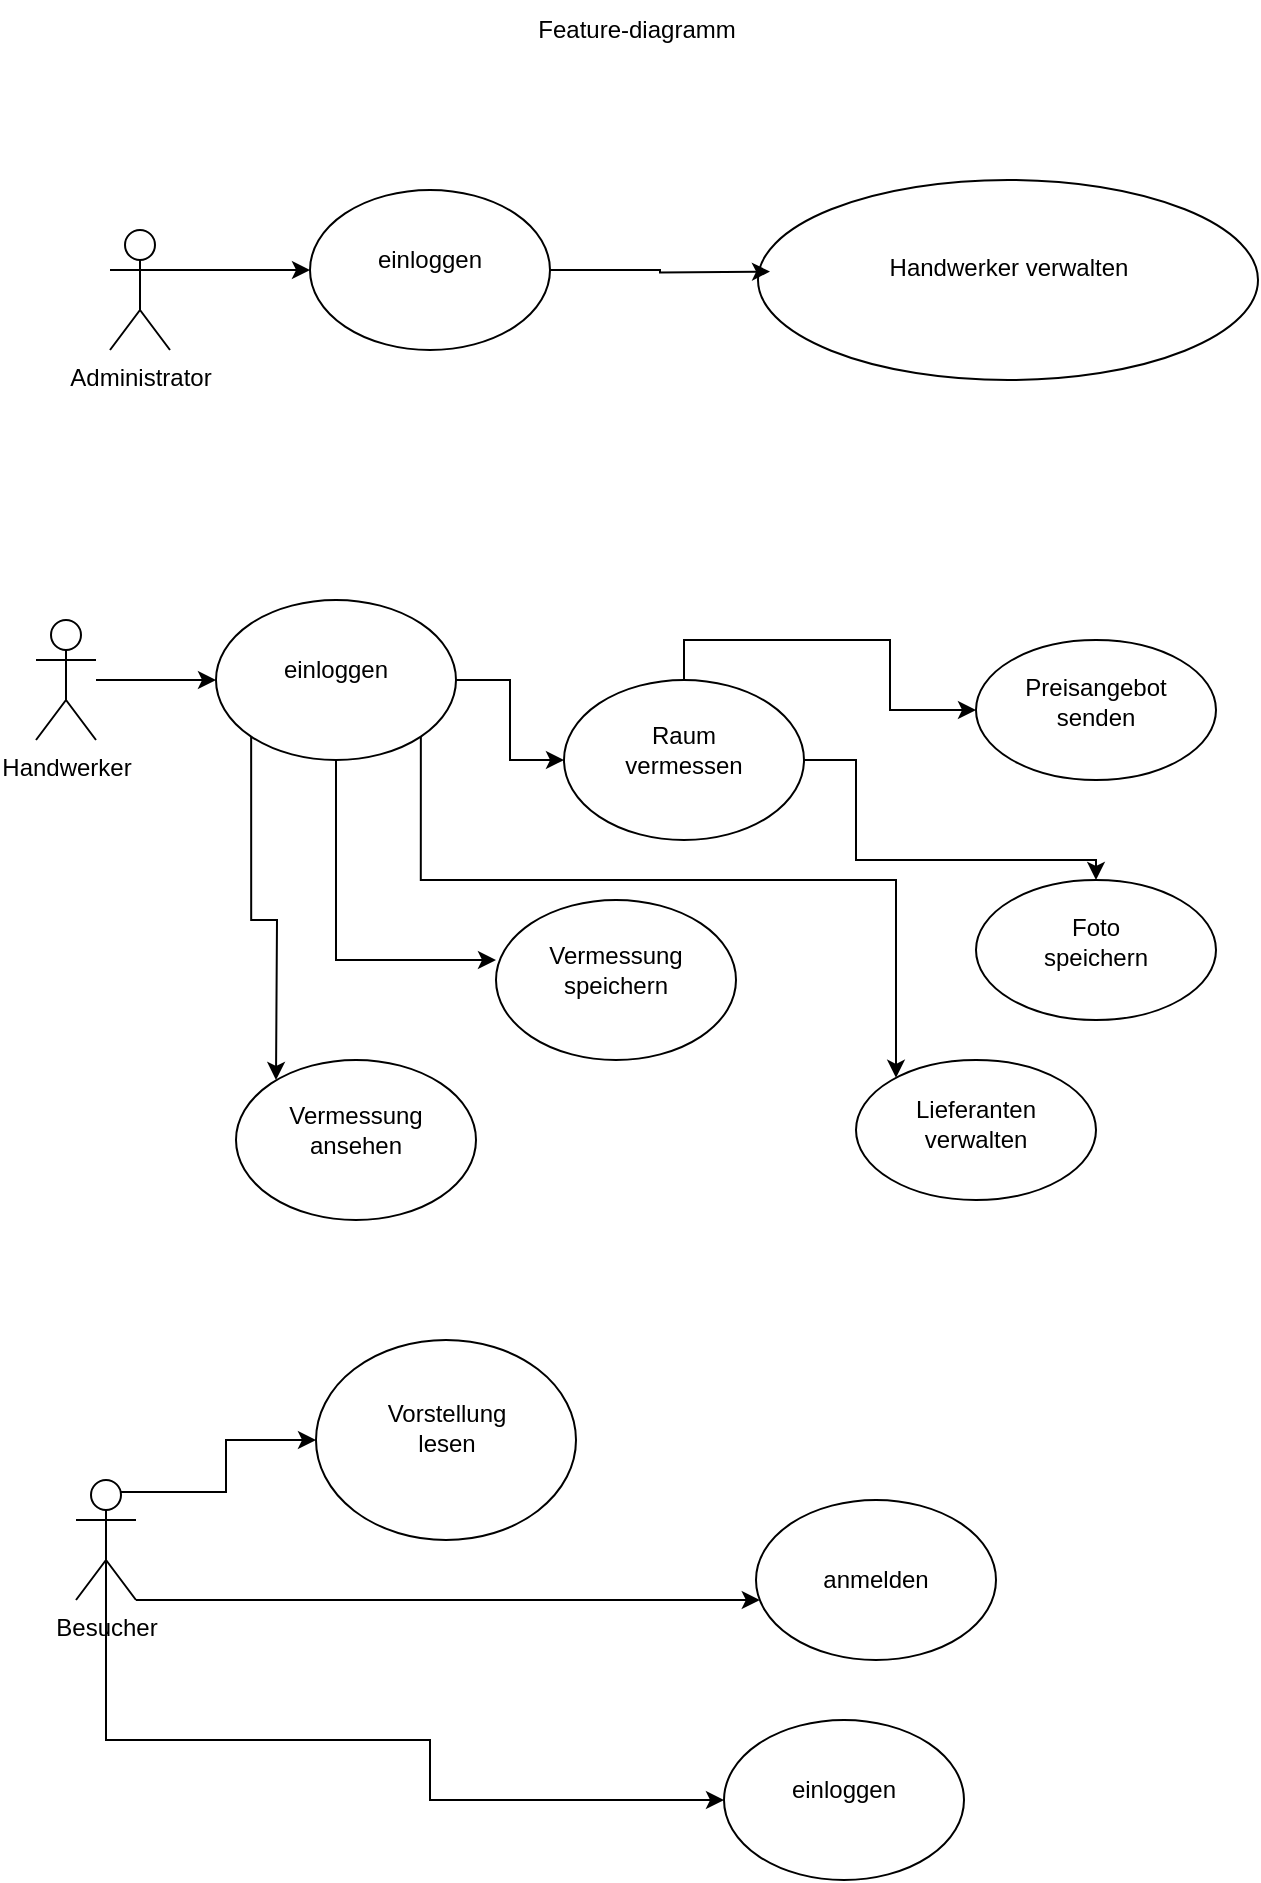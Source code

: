 <mxfile version="20.6.0" type="github">
  <diagram id="4P2TpbgXzhP-4KFeG8Nv" name="Page-1">
    <mxGraphModel dx="2585" dy="1203" grid="1" gridSize="10" guides="1" tooltips="1" connect="1" arrows="1" fold="1" page="1" pageScale="1" pageWidth="827" pageHeight="1169" math="0" shadow="0">
      <root>
        <mxCell id="0" />
        <mxCell id="1" parent="0" />
        <mxCell id="2" value="Feature-diagramm" style="text;html=1;resizable=0;autosize=1;align=center;verticalAlign=middle;points=[];fillColor=none;strokeColor=none;rounded=0;" parent="1" vertex="1">
          <mxGeometry x="300" y="30" width="120" height="30" as="geometry" />
        </mxCell>
        <mxCell id="oijMVtfoC-c7ZMny98bf-4" value="" style="group" parent="1" vertex="1" connectable="0">
          <mxGeometry x="150" y="330" width="120" height="80" as="geometry" />
        </mxCell>
        <mxCell id="oijMVtfoC-c7ZMny98bf-2" value="" style="ellipse;whiteSpace=wrap;html=1;" parent="oijMVtfoC-c7ZMny98bf-4" vertex="1">
          <mxGeometry width="120" height="80" as="geometry" />
        </mxCell>
        <mxCell id="oijMVtfoC-c7ZMny98bf-3" value="einloggen" style="text;html=1;strokeColor=none;fillColor=none;align=center;verticalAlign=middle;whiteSpace=wrap;rounded=0;" parent="oijMVtfoC-c7ZMny98bf-4" vertex="1">
          <mxGeometry x="30" y="20" width="60" height="30" as="geometry" />
        </mxCell>
        <mxCell id="oijMVtfoC-c7ZMny98bf-88" style="edgeStyle=orthogonalEdgeStyle;rounded=0;orthogonalLoop=1;jettySize=auto;html=1;exitX=0.75;exitY=0.1;exitDx=0;exitDy=0;exitPerimeter=0;entryX=0;entryY=0.5;entryDx=0;entryDy=0;" parent="1" source="oijMVtfoC-c7ZMny98bf-5" target="oijMVtfoC-c7ZMny98bf-79" edge="1">
          <mxGeometry relative="1" as="geometry" />
        </mxCell>
        <mxCell id="oijMVtfoC-c7ZMny98bf-89" style="edgeStyle=orthogonalEdgeStyle;rounded=0;orthogonalLoop=1;jettySize=auto;html=1;exitX=0.5;exitY=0.5;exitDx=0;exitDy=0;exitPerimeter=0;entryX=0;entryY=0.5;entryDx=0;entryDy=0;" parent="1" source="oijMVtfoC-c7ZMny98bf-5" target="oijMVtfoC-c7ZMny98bf-82" edge="1">
          <mxGeometry relative="1" as="geometry">
            <Array as="points">
              <mxPoint x="95" y="900" />
              <mxPoint x="257" y="900" />
              <mxPoint x="257" y="930" />
            </Array>
          </mxGeometry>
        </mxCell>
        <mxCell id="bDuGjaqNq2e8TzomaUQW-6" style="edgeStyle=orthogonalEdgeStyle;rounded=0;orthogonalLoop=1;jettySize=auto;html=1;" parent="1" source="oijMVtfoC-c7ZMny98bf-5" target="bDuGjaqNq2e8TzomaUQW-3" edge="1">
          <mxGeometry relative="1" as="geometry">
            <Array as="points">
              <mxPoint x="390" y="830" />
              <mxPoint x="390" y="830" />
            </Array>
          </mxGeometry>
        </mxCell>
        <mxCell id="oijMVtfoC-c7ZMny98bf-5" value="Besucher" style="shape=umlActor;verticalLabelPosition=bottom;verticalAlign=top;html=1;outlineConnect=0;" parent="1" vertex="1">
          <mxGeometry x="80" y="770" width="30" height="60" as="geometry" />
        </mxCell>
        <mxCell id="oijMVtfoC-c7ZMny98bf-15" style="edgeStyle=orthogonalEdgeStyle;rounded=0;orthogonalLoop=1;jettySize=auto;html=1;entryX=0;entryY=0.5;entryDx=0;entryDy=0;" parent="1" source="oijMVtfoC-c7ZMny98bf-10" target="oijMVtfoC-c7ZMny98bf-2" edge="1">
          <mxGeometry relative="1" as="geometry" />
        </mxCell>
        <mxCell id="oijMVtfoC-c7ZMny98bf-10" value="Handwerker" style="shape=umlActor;verticalLabelPosition=bottom;verticalAlign=top;html=1;outlineConnect=0;" parent="1" vertex="1">
          <mxGeometry x="60" y="340" width="30" height="60" as="geometry" />
        </mxCell>
        <mxCell id="oijMVtfoC-c7ZMny98bf-25" style="edgeStyle=orthogonalEdgeStyle;rounded=0;orthogonalLoop=1;jettySize=auto;html=1;exitX=1;exitY=0.333;exitDx=0;exitDy=0;exitPerimeter=0;entryX=0;entryY=0.5;entryDx=0;entryDy=0;" parent="1" source="oijMVtfoC-c7ZMny98bf-12" target="oijMVtfoC-c7ZMny98bf-19" edge="1">
          <mxGeometry relative="1" as="geometry" />
        </mxCell>
        <mxCell id="oijMVtfoC-c7ZMny98bf-12" value="Administrator" style="shape=umlActor;verticalLabelPosition=bottom;verticalAlign=top;html=1;outlineConnect=0;" parent="1" vertex="1">
          <mxGeometry x="97" y="145" width="30" height="60" as="geometry" />
        </mxCell>
        <mxCell id="oijMVtfoC-c7ZMny98bf-18" value="" style="group" parent="1" vertex="1" connectable="0">
          <mxGeometry x="197" y="125" width="120" height="80" as="geometry" />
        </mxCell>
        <mxCell id="oijMVtfoC-c7ZMny98bf-19" value="" style="ellipse;whiteSpace=wrap;html=1;" parent="oijMVtfoC-c7ZMny98bf-18" vertex="1">
          <mxGeometry width="120" height="80" as="geometry" />
        </mxCell>
        <mxCell id="oijMVtfoC-c7ZMny98bf-20" value="einloggen" style="text;html=1;strokeColor=none;fillColor=none;align=center;verticalAlign=middle;whiteSpace=wrap;rounded=0;" parent="oijMVtfoC-c7ZMny98bf-18" vertex="1">
          <mxGeometry x="30" y="20" width="60" height="30" as="geometry" />
        </mxCell>
        <mxCell id="oijMVtfoC-c7ZMny98bf-29" value="" style="group" parent="1" vertex="1" connectable="0">
          <mxGeometry x="421" y="120" width="250" height="100" as="geometry" />
        </mxCell>
        <mxCell id="oijMVtfoC-c7ZMny98bf-30" value="" style="ellipse;whiteSpace=wrap;html=1;" parent="oijMVtfoC-c7ZMny98bf-29" vertex="1">
          <mxGeometry width="250.0" height="100" as="geometry" />
        </mxCell>
        <mxCell id="oijMVtfoC-c7ZMny98bf-31" value="Handwerker verwalten" style="text;html=1;strokeColor=none;fillColor=none;align=center;verticalAlign=middle;whiteSpace=wrap;rounded=0;" parent="oijMVtfoC-c7ZMny98bf-29" vertex="1">
          <mxGeometry x="62.5" y="25" width="125.0" height="37.5" as="geometry" />
        </mxCell>
        <mxCell id="oijMVtfoC-c7ZMny98bf-34" style="edgeStyle=orthogonalEdgeStyle;rounded=0;orthogonalLoop=1;jettySize=auto;html=1;exitX=1;exitY=0.5;exitDx=0;exitDy=0;" parent="1" source="oijMVtfoC-c7ZMny98bf-19" edge="1">
          <mxGeometry relative="1" as="geometry">
            <mxPoint x="427" y="165.769" as="targetPoint" />
          </mxGeometry>
        </mxCell>
        <mxCell id="oijMVtfoC-c7ZMny98bf-36" value="" style="group" parent="1" vertex="1" connectable="0">
          <mxGeometry x="324" y="370" width="120" height="80" as="geometry" />
        </mxCell>
        <mxCell id="oijMVtfoC-c7ZMny98bf-37" value="" style="ellipse;whiteSpace=wrap;html=1;" parent="oijMVtfoC-c7ZMny98bf-36" vertex="1">
          <mxGeometry width="120" height="80" as="geometry" />
        </mxCell>
        <mxCell id="oijMVtfoC-c7ZMny98bf-38" value="Raum vermessen" style="text;html=1;strokeColor=none;fillColor=none;align=center;verticalAlign=middle;whiteSpace=wrap;rounded=0;" parent="oijMVtfoC-c7ZMny98bf-36" vertex="1">
          <mxGeometry x="30" y="20" width="60" height="30" as="geometry" />
        </mxCell>
        <mxCell id="oijMVtfoC-c7ZMny98bf-78" value="" style="group" parent="1" vertex="1" connectable="0">
          <mxGeometry x="200" y="700" width="130" height="100" as="geometry" />
        </mxCell>
        <mxCell id="oijMVtfoC-c7ZMny98bf-79" value="" style="ellipse;whiteSpace=wrap;html=1;" parent="oijMVtfoC-c7ZMny98bf-78" vertex="1">
          <mxGeometry width="130" height="100" as="geometry" />
        </mxCell>
        <mxCell id="oijMVtfoC-c7ZMny98bf-80" value="Vorstellung lesen" style="text;html=1;strokeColor=none;fillColor=none;align=center;verticalAlign=middle;whiteSpace=wrap;rounded=0;" parent="oijMVtfoC-c7ZMny98bf-78" vertex="1">
          <mxGeometry x="32.5" y="25" width="65" height="37.5" as="geometry" />
        </mxCell>
        <mxCell id="oijMVtfoC-c7ZMny98bf-81" value="" style="group" parent="1" vertex="1" connectable="0">
          <mxGeometry x="404" y="890" width="120" height="80" as="geometry" />
        </mxCell>
        <mxCell id="oijMVtfoC-c7ZMny98bf-82" value="" style="ellipse;whiteSpace=wrap;html=1;" parent="oijMVtfoC-c7ZMny98bf-81" vertex="1">
          <mxGeometry width="120" height="80" as="geometry" />
        </mxCell>
        <mxCell id="oijMVtfoC-c7ZMny98bf-83" value="einloggen" style="text;html=1;strokeColor=none;fillColor=none;align=center;verticalAlign=middle;whiteSpace=wrap;rounded=0;" parent="oijMVtfoC-c7ZMny98bf-81" vertex="1">
          <mxGeometry x="30" y="20" width="60" height="30" as="geometry" />
        </mxCell>
        <mxCell id="oijMVtfoC-c7ZMny98bf-90" style="edgeStyle=orthogonalEdgeStyle;rounded=0;orthogonalLoop=1;jettySize=auto;html=1;exitX=1;exitY=0.5;exitDx=0;exitDy=0;entryX=0;entryY=0.5;entryDx=0;entryDy=0;" parent="1" source="oijMVtfoC-c7ZMny98bf-2" target="oijMVtfoC-c7ZMny98bf-37" edge="1">
          <mxGeometry relative="1" as="geometry" />
        </mxCell>
        <mxCell id="bDuGjaqNq2e8TzomaUQW-3" value="" style="ellipse;whiteSpace=wrap;html=1;" parent="1" vertex="1">
          <mxGeometry x="420" y="780" width="120" height="80" as="geometry" />
        </mxCell>
        <mxCell id="bDuGjaqNq2e8TzomaUQW-4" value="anmelden" style="text;html=1;strokeColor=none;fillColor=none;align=center;verticalAlign=middle;whiteSpace=wrap;rounded=0;" parent="1" vertex="1">
          <mxGeometry x="450" y="805" width="60" height="30" as="geometry" />
        </mxCell>
        <mxCell id="5JFhxHoKSF3lhBzCipbz-2" value="" style="group" parent="1" vertex="1" connectable="0">
          <mxGeometry x="290" y="480" width="120" height="80" as="geometry" />
        </mxCell>
        <mxCell id="5JFhxHoKSF3lhBzCipbz-3" value="" style="ellipse;whiteSpace=wrap;html=1;" parent="5JFhxHoKSF3lhBzCipbz-2" vertex="1">
          <mxGeometry width="120" height="80" as="geometry" />
        </mxCell>
        <mxCell id="5JFhxHoKSF3lhBzCipbz-4" value="Vermessung speichern" style="text;html=1;strokeColor=none;fillColor=none;align=center;verticalAlign=middle;whiteSpace=wrap;rounded=0;" parent="5JFhxHoKSF3lhBzCipbz-2" vertex="1">
          <mxGeometry x="30" y="20" width="60" height="30" as="geometry" />
        </mxCell>
        <mxCell id="5JFhxHoKSF3lhBzCipbz-6" style="edgeStyle=orthogonalEdgeStyle;rounded=0;orthogonalLoop=1;jettySize=auto;html=1;exitX=0.5;exitY=1;exitDx=0;exitDy=0;entryX=0;entryY=0.375;entryDx=0;entryDy=0;entryPerimeter=0;" parent="1" source="oijMVtfoC-c7ZMny98bf-2" target="5JFhxHoKSF3lhBzCipbz-3" edge="1">
          <mxGeometry relative="1" as="geometry" />
        </mxCell>
        <mxCell id="5JFhxHoKSF3lhBzCipbz-7" value="" style="group" parent="1" vertex="1" connectable="0">
          <mxGeometry x="160" y="560" width="120" height="80" as="geometry" />
        </mxCell>
        <mxCell id="5JFhxHoKSF3lhBzCipbz-8" value="" style="ellipse;whiteSpace=wrap;html=1;" parent="5JFhxHoKSF3lhBzCipbz-7" vertex="1">
          <mxGeometry width="120" height="80" as="geometry" />
        </mxCell>
        <mxCell id="5JFhxHoKSF3lhBzCipbz-9" value="Vermessung ansehen" style="text;html=1;strokeColor=none;fillColor=none;align=center;verticalAlign=middle;whiteSpace=wrap;rounded=0;" parent="5JFhxHoKSF3lhBzCipbz-7" vertex="1">
          <mxGeometry x="30" y="20" width="60" height="30" as="geometry" />
        </mxCell>
        <mxCell id="5JFhxHoKSF3lhBzCipbz-10" style="edgeStyle=orthogonalEdgeStyle;rounded=0;orthogonalLoop=1;jettySize=auto;html=1;exitX=0;exitY=1;exitDx=0;exitDy=0;" parent="1" source="oijMVtfoC-c7ZMny98bf-2" edge="1">
          <mxGeometry relative="1" as="geometry">
            <mxPoint x="180" y="570" as="targetPoint" />
          </mxGeometry>
        </mxCell>
        <mxCell id="rVr1unRsq8ttgl6cSNUC-3" value="" style="group" vertex="1" connectable="0" parent="1">
          <mxGeometry x="530" y="350" width="120" height="70" as="geometry" />
        </mxCell>
        <mxCell id="rVr1unRsq8ttgl6cSNUC-4" value="" style="ellipse;whiteSpace=wrap;html=1;" vertex="1" parent="rVr1unRsq8ttgl6cSNUC-3">
          <mxGeometry width="120" height="70" as="geometry" />
        </mxCell>
        <mxCell id="rVr1unRsq8ttgl6cSNUC-5" value="Preisangebot senden" style="text;html=1;strokeColor=none;fillColor=none;align=center;verticalAlign=middle;whiteSpace=wrap;rounded=0;" vertex="1" parent="rVr1unRsq8ttgl6cSNUC-3">
          <mxGeometry x="30" y="17.5" width="60" height="26.25" as="geometry" />
        </mxCell>
        <mxCell id="rVr1unRsq8ttgl6cSNUC-6" value="" style="group" vertex="1" connectable="0" parent="1">
          <mxGeometry x="530" y="470" width="120" height="70" as="geometry" />
        </mxCell>
        <mxCell id="rVr1unRsq8ttgl6cSNUC-7" value="" style="ellipse;whiteSpace=wrap;html=1;" vertex="1" parent="rVr1unRsq8ttgl6cSNUC-6">
          <mxGeometry width="120" height="70" as="geometry" />
        </mxCell>
        <mxCell id="rVr1unRsq8ttgl6cSNUC-8" value="Foto speichern" style="text;html=1;strokeColor=none;fillColor=none;align=center;verticalAlign=middle;whiteSpace=wrap;rounded=0;" vertex="1" parent="rVr1unRsq8ttgl6cSNUC-6">
          <mxGeometry x="30" y="17.5" width="60" height="26.25" as="geometry" />
        </mxCell>
        <mxCell id="rVr1unRsq8ttgl6cSNUC-9" value="" style="group" vertex="1" connectable="0" parent="1">
          <mxGeometry x="470" y="560" width="120" height="70" as="geometry" />
        </mxCell>
        <mxCell id="rVr1unRsq8ttgl6cSNUC-10" value="" style="ellipse;whiteSpace=wrap;html=1;" vertex="1" parent="rVr1unRsq8ttgl6cSNUC-9">
          <mxGeometry width="120" height="70" as="geometry" />
        </mxCell>
        <mxCell id="rVr1unRsq8ttgl6cSNUC-11" value="Lieferanten verwalten" style="text;html=1;strokeColor=none;fillColor=none;align=center;verticalAlign=middle;whiteSpace=wrap;rounded=0;" vertex="1" parent="rVr1unRsq8ttgl6cSNUC-9">
          <mxGeometry x="30" y="20" width="60" height="23.75" as="geometry" />
        </mxCell>
        <mxCell id="rVr1unRsq8ttgl6cSNUC-14" style="edgeStyle=orthogonalEdgeStyle;rounded=0;orthogonalLoop=1;jettySize=auto;html=1;exitX=1;exitY=0.5;exitDx=0;exitDy=0;" edge="1" parent="1" source="oijMVtfoC-c7ZMny98bf-37" target="rVr1unRsq8ttgl6cSNUC-7">
          <mxGeometry relative="1" as="geometry">
            <Array as="points">
              <mxPoint x="470" y="410" />
              <mxPoint x="470" y="460" />
              <mxPoint x="590" y="460" />
            </Array>
          </mxGeometry>
        </mxCell>
        <mxCell id="rVr1unRsq8ttgl6cSNUC-15" style="edgeStyle=orthogonalEdgeStyle;rounded=0;orthogonalLoop=1;jettySize=auto;html=1;exitX=1;exitY=1;exitDx=0;exitDy=0;" edge="1" parent="1" source="oijMVtfoC-c7ZMny98bf-2" target="rVr1unRsq8ttgl6cSNUC-10">
          <mxGeometry relative="1" as="geometry">
            <Array as="points">
              <mxPoint x="252" y="470" />
              <mxPoint x="490" y="470" />
            </Array>
          </mxGeometry>
        </mxCell>
        <mxCell id="rVr1unRsq8ttgl6cSNUC-17" style="edgeStyle=orthogonalEdgeStyle;rounded=0;orthogonalLoop=1;jettySize=auto;html=1;exitX=0.5;exitY=0;exitDx=0;exitDy=0;" edge="1" parent="1" source="oijMVtfoC-c7ZMny98bf-37" target="rVr1unRsq8ttgl6cSNUC-4">
          <mxGeometry relative="1" as="geometry" />
        </mxCell>
      </root>
    </mxGraphModel>
  </diagram>
</mxfile>
